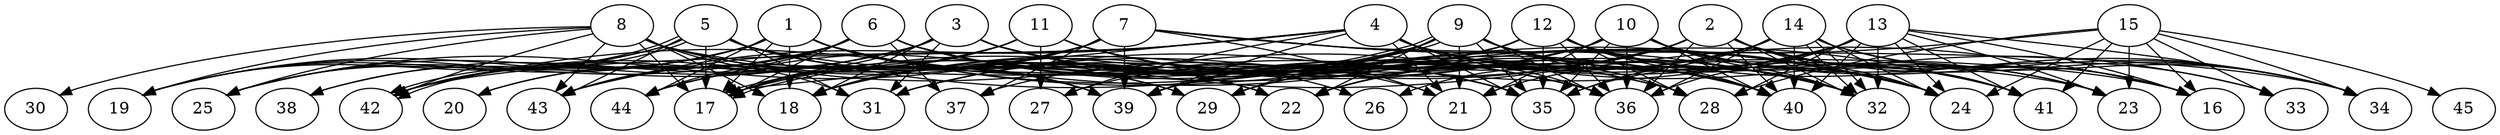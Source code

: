 // DAG (tier=3-complex, mode=compute, n=45, ccr=0.465, fat=0.782, density=0.663, regular=0.363, jump=0.323, mindata=1048576, maxdata=16777216)
// DAG automatically generated by daggen at Sun Aug 24 16:33:34 2025
// /home/ermia/Project/Environments/daggen/bin/daggen --dot --ccr 0.465 --fat 0.782 --regular 0.363 --density 0.663 --jump 0.323 --mindata 1048576 --maxdata 16777216 -n 45 
digraph G {
  1 [size="2477437900929898643456", alpha="0.01", expect_size="1238718950464949321728"]
  1 -> 17 [size ="1464733131603968"]
  1 -> 18 [size ="1464733131603968"]
  1 -> 19 [size ="1464733131603968"]
  1 -> 22 [size ="1464733131603968"]
  1 -> 24 [size ="1464733131603968"]
  1 -> 25 [size ="1464733131603968"]
  1 -> 29 [size ="1464733131603968"]
  1 -> 32 [size ="1464733131603968"]
  1 -> 35 [size ="1464733131603968"]
  1 -> 38 [size ="1464733131603968"]
  1 -> 39 [size ="1464733131603968"]
  1 -> 42 [size ="1464733131603968"]
  1 -> 44 [size ="1464733131603968"]
  2 [size="3580565826375254016", alpha="0.16", expect_size="1790282913187627008"]
  2 -> 16 [size ="18723675045888"]
  2 -> 18 [size ="18723675045888"]
  2 -> 22 [size ="18723675045888"]
  2 -> 24 [size ="18723675045888"]
  2 -> 26 [size ="18723675045888"]
  2 -> 31 [size ="18723675045888"]
  2 -> 32 [size ="18723675045888"]
  2 -> 34 [size ="18723675045888"]
  2 -> 36 [size ="18723675045888"]
  2 -> 39 [size ="18723675045888"]
  2 -> 40 [size ="18723675045888"]
  2 -> 41 [size ="18723675045888"]
  3 [size="151849385867608064000", alpha="0.14", expect_size="75924692933804032000"]
  3 -> 16 [size ="227701214412800"]
  3 -> 17 [size ="227701214412800"]
  3 -> 18 [size ="227701214412800"]
  3 -> 19 [size ="227701214412800"]
  3 -> 20 [size ="227701214412800"]
  3 -> 25 [size ="227701214412800"]
  3 -> 26 [size ="227701214412800"]
  3 -> 28 [size ="227701214412800"]
  3 -> 31 [size ="227701214412800"]
  3 -> 35 [size ="227701214412800"]
  3 -> 36 [size ="227701214412800"]
  3 -> 38 [size ="227701214412800"]
  3 -> 40 [size ="227701214412800"]
  4 [size="39084550326914560", alpha="0.14", expect_size="19542275163457280"]
  4 -> 17 [size ="1664901659492352"]
  4 -> 21 [size ="1664901659492352"]
  4 -> 27 [size ="1664901659492352"]
  4 -> 32 [size ="1664901659492352"]
  4 -> 33 [size ="1664901659492352"]
  4 -> 35 [size ="1664901659492352"]
  4 -> 36 [size ="1664901659492352"]
  4 -> 39 [size ="1664901659492352"]
  4 -> 40 [size ="1664901659492352"]
  4 -> 41 [size ="1664901659492352"]
  4 -> 42 [size ="1664901659492352"]
  4 -> 43 [size ="1664901659492352"]
  4 -> 44 [size ="1664901659492352"]
  5 [size="3044005199538393448448", alpha="0.07", expect_size="1522002599769196724224"]
  5 -> 17 [size ="1680300333596672"]
  5 -> 19 [size ="1680300333596672"]
  5 -> 22 [size ="1680300333596672"]
  5 -> 23 [size ="1680300333596672"]
  5 -> 24 [size ="1680300333596672"]
  5 -> 25 [size ="1680300333596672"]
  5 -> 29 [size ="1680300333596672"]
  5 -> 31 [size ="1680300333596672"]
  5 -> 39 [size ="1680300333596672"]
  5 -> 42 [size ="1680300333596672"]
  5 -> 42 [size ="1680300333596672"]
  5 -> 43 [size ="1680300333596672"]
  6 [size="5872786568898738", alpha="0.11", expect_size="2936393284449369"]
  6 -> 17 [size ="124598645424128"]
  6 -> 19 [size ="124598645424128"]
  6 -> 20 [size ="124598645424128"]
  6 -> 21 [size ="124598645424128"]
  6 -> 22 [size ="124598645424128"]
  6 -> 28 [size ="124598645424128"]
  6 -> 36 [size ="124598645424128"]
  6 -> 37 [size ="124598645424128"]
  6 -> 40 [size ="124598645424128"]
  6 -> 42 [size ="124598645424128"]
  6 -> 43 [size ="124598645424128"]
  6 -> 44 [size ="124598645424128"]
  7 [size="3651489964447684886528", alpha="0.14", expect_size="1825744982223842443264"]
  7 -> 18 [size ="1897011926269952"]
  7 -> 21 [size ="1897011926269952"]
  7 -> 24 [size ="1897011926269952"]
  7 -> 25 [size ="1897011926269952"]
  7 -> 34 [size ="1897011926269952"]
  7 -> 37 [size ="1897011926269952"]
  7 -> 39 [size ="1897011926269952"]
  7 -> 41 [size ="1897011926269952"]
  7 -> 42 [size ="1897011926269952"]
  7 -> 43 [size ="1897011926269952"]
  7 -> 44 [size ="1897011926269952"]
  8 [size="2651398302901174784", alpha="0.13", expect_size="1325699151450587392"]
  8 -> 16 [size ="1720428347260928"]
  8 -> 17 [size ="1720428347260928"]
  8 -> 18 [size ="1720428347260928"]
  8 -> 19 [size ="1720428347260928"]
  8 -> 22 [size ="1720428347260928"]
  8 -> 25 [size ="1720428347260928"]
  8 -> 30 [size ="1720428347260928"]
  8 -> 31 [size ="1720428347260928"]
  8 -> 36 [size ="1720428347260928"]
  8 -> 39 [size ="1720428347260928"]
  8 -> 42 [size ="1720428347260928"]
  8 -> 43 [size ="1720428347260928"]
  9 [size="3780458419630456700928", alpha="0.19", expect_size="1890229209815228350464"]
  9 -> 17 [size ="1941420587876352"]
  9 -> 17 [size ="1941420587876352"]
  9 -> 18 [size ="1941420587876352"]
  9 -> 21 [size ="1941420587876352"]
  9 -> 22 [size ="1941420587876352"]
  9 -> 23 [size ="1941420587876352"]
  9 -> 28 [size ="1941420587876352"]
  9 -> 29 [size ="1941420587876352"]
  9 -> 32 [size ="1941420587876352"]
  9 -> 35 [size ="1941420587876352"]
  9 -> 36 [size ="1941420587876352"]
  9 -> 39 [size ="1941420587876352"]
  9 -> 40 [size ="1941420587876352"]
  9 -> 41 [size ="1941420587876352"]
  10 [size="2907303798852558336", alpha="0.01", expect_size="1453651899426279168"]
  10 -> 17 [size ="1489891682680832"]
  10 -> 18 [size ="1489891682680832"]
  10 -> 21 [size ="1489891682680832"]
  10 -> 23 [size ="1489891682680832"]
  10 -> 24 [size ="1489891682680832"]
  10 -> 29 [size ="1489891682680832"]
  10 -> 32 [size ="1489891682680832"]
  10 -> 33 [size ="1489891682680832"]
  10 -> 34 [size ="1489891682680832"]
  10 -> 35 [size ="1489891682680832"]
  10 -> 36 [size ="1489891682680832"]
  10 -> 37 [size ="1489891682680832"]
  10 -> 39 [size ="1489891682680832"]
  10 -> 40 [size ="1489891682680832"]
  11 [size="15196918908787726", alpha="0.04", expect_size="7598459454393863"]
  11 -> 17 [size ="318517492580352"]
  11 -> 27 [size ="318517492580352"]
  11 -> 28 [size ="318517492580352"]
  11 -> 32 [size ="318517492580352"]
  11 -> 35 [size ="318517492580352"]
  11 -> 40 [size ="318517492580352"]
  11 -> 42 [size ="318517492580352"]
  11 -> 43 [size ="318517492580352"]
  11 -> 44 [size ="318517492580352"]
  12 [size="4532152979351660396544", alpha="0.17", expect_size="2266076489675830198272"]
  12 -> 23 [size ="2190919197523968"]
  12 -> 24 [size ="2190919197523968"]
  12 -> 27 [size ="2190919197523968"]
  12 -> 28 [size ="2190919197523968"]
  12 -> 31 [size ="2190919197523968"]
  12 -> 32 [size ="2190919197523968"]
  12 -> 34 [size ="2190919197523968"]
  12 -> 35 [size ="2190919197523968"]
  12 -> 36 [size ="2190919197523968"]
  12 -> 39 [size ="2190919197523968"]
  12 -> 40 [size ="2190919197523968"]
  12 -> 42 [size ="2190919197523968"]
  12 -> 43 [size ="2190919197523968"]
  13 [size="1828208890437273856", alpha="0.01", expect_size="914104445218636928"]
  13 -> 16 [size ="1661122088271872"]
  13 -> 22 [size ="1661122088271872"]
  13 -> 23 [size ="1661122088271872"]
  13 -> 24 [size ="1661122088271872"]
  13 -> 28 [size ="1661122088271872"]
  13 -> 31 [size ="1661122088271872"]
  13 -> 32 [size ="1661122088271872"]
  13 -> 34 [size ="1661122088271872"]
  13 -> 35 [size ="1661122088271872"]
  13 -> 36 [size ="1661122088271872"]
  13 -> 39 [size ="1661122088271872"]
  13 -> 40 [size ="1661122088271872"]
  13 -> 41 [size ="1661122088271872"]
  14 [size="4324246164292501504000", alpha="0.18", expect_size="2162123082146250752000"]
  14 -> 16 [size ="2123392404684800"]
  14 -> 21 [size ="2123392404684800"]
  14 -> 22 [size ="2123392404684800"]
  14 -> 24 [size ="2123392404684800"]
  14 -> 29 [size ="2123392404684800"]
  14 -> 32 [size ="2123392404684800"]
  14 -> 32 [size ="2123392404684800"]
  14 -> 34 [size ="2123392404684800"]
  14 -> 35 [size ="2123392404684800"]
  14 -> 36 [size ="2123392404684800"]
  14 -> 40 [size ="2123392404684800"]
  15 [size="35286452262373964", alpha="0.08", expect_size="17643226131186982"]
  15 -> 16 [size ="759943493844992"]
  15 -> 22 [size ="759943493844992"]
  15 -> 23 [size ="759943493844992"]
  15 -> 24 [size ="759943493844992"]
  15 -> 28 [size ="759943493844992"]
  15 -> 33 [size ="759943493844992"]
  15 -> 34 [size ="759943493844992"]
  15 -> 41 [size ="759943493844992"]
  15 -> 45 [size ="759943493844992"]
  16 [size="1623622608607192", alpha="0.01", expect_size="811811304303596"]
  17 [size="142446980528028096", alpha="0.18", expect_size="71223490264014048"]
  18 [size="386418843165684400128", alpha="0.15", expect_size="193209421582842200064"]
  19 [size="509154471841059831808", alpha="0.09", expect_size="254577235920529915904"]
  20 [size="74338089422515280", alpha="0.12", expect_size="37169044711257640"]
  21 [size="1508345954596178", alpha="0.01", expect_size="754172977298089"]
  22 [size="897251639587940335616", alpha="0.02", expect_size="448625819793970167808"]
  23 [size="76069745911766160", alpha="0.01", expect_size="38034872955883080"]
  24 [size="61037823206433472", alpha="0.18", expect_size="30518911603216736"]
  25 [size="397109458991367323648", alpha="0.16", expect_size="198554729495683661824"]
  26 [size="2950769296532551237632", alpha="0.06", expect_size="1475384648266275618816"]
  27 [size="958016050723754606592", alpha="0.07", expect_size="479008025361877303296"]
  28 [size="129365046336113606656", alpha="0.07", expect_size="64682523168056803328"]
  29 [size="569574357836234752000", alpha="0.00", expect_size="284787178918117376000"]
  30 [size="3193501531484909993984", alpha="0.16", expect_size="1596750765742454996992"]
  31 [size="70469011995017200", alpha="0.13", expect_size="35234505997508600"]
  32 [size="464128294353198272", alpha="0.12", expect_size="232064147176599136"]
  33 [size="1807405353389390", alpha="0.19", expect_size="903702676694695"]
  34 [size="6988398712115668", alpha="0.15", expect_size="3494199356057834"]
  35 [size="25573006049476844", alpha="0.13", expect_size="12786503024738422"]
  36 [size="866360017349543936", alpha="0.08", expect_size="433180008674771968"]
  37 [size="1282057701123916288", alpha="0.10", expect_size="641028850561958144"]
  38 [size="1665186452733952000000", alpha="0.11", expect_size="832593226366976000000"]
  39 [size="31895064591625879552", alpha="0.07", expect_size="15947532295812939776"]
  40 [size="72550949433280299008", alpha="0.06", expect_size="36275474716640149504"]
  41 [size="1387930161021260", alpha="0.05", expect_size="693965080510630"]
  42 [size="271437230404699947008", alpha="0.15", expect_size="135718615202349973504"]
  43 [size="6409463306444613", alpha="0.08", expect_size="3204731653222306"]
  44 [size="12052084020012384256", alpha="0.14", expect_size="6026042010006192128"]
  45 [size="1998578105625213927424", alpha="0.08", expect_size="999289052812606963712"]
}